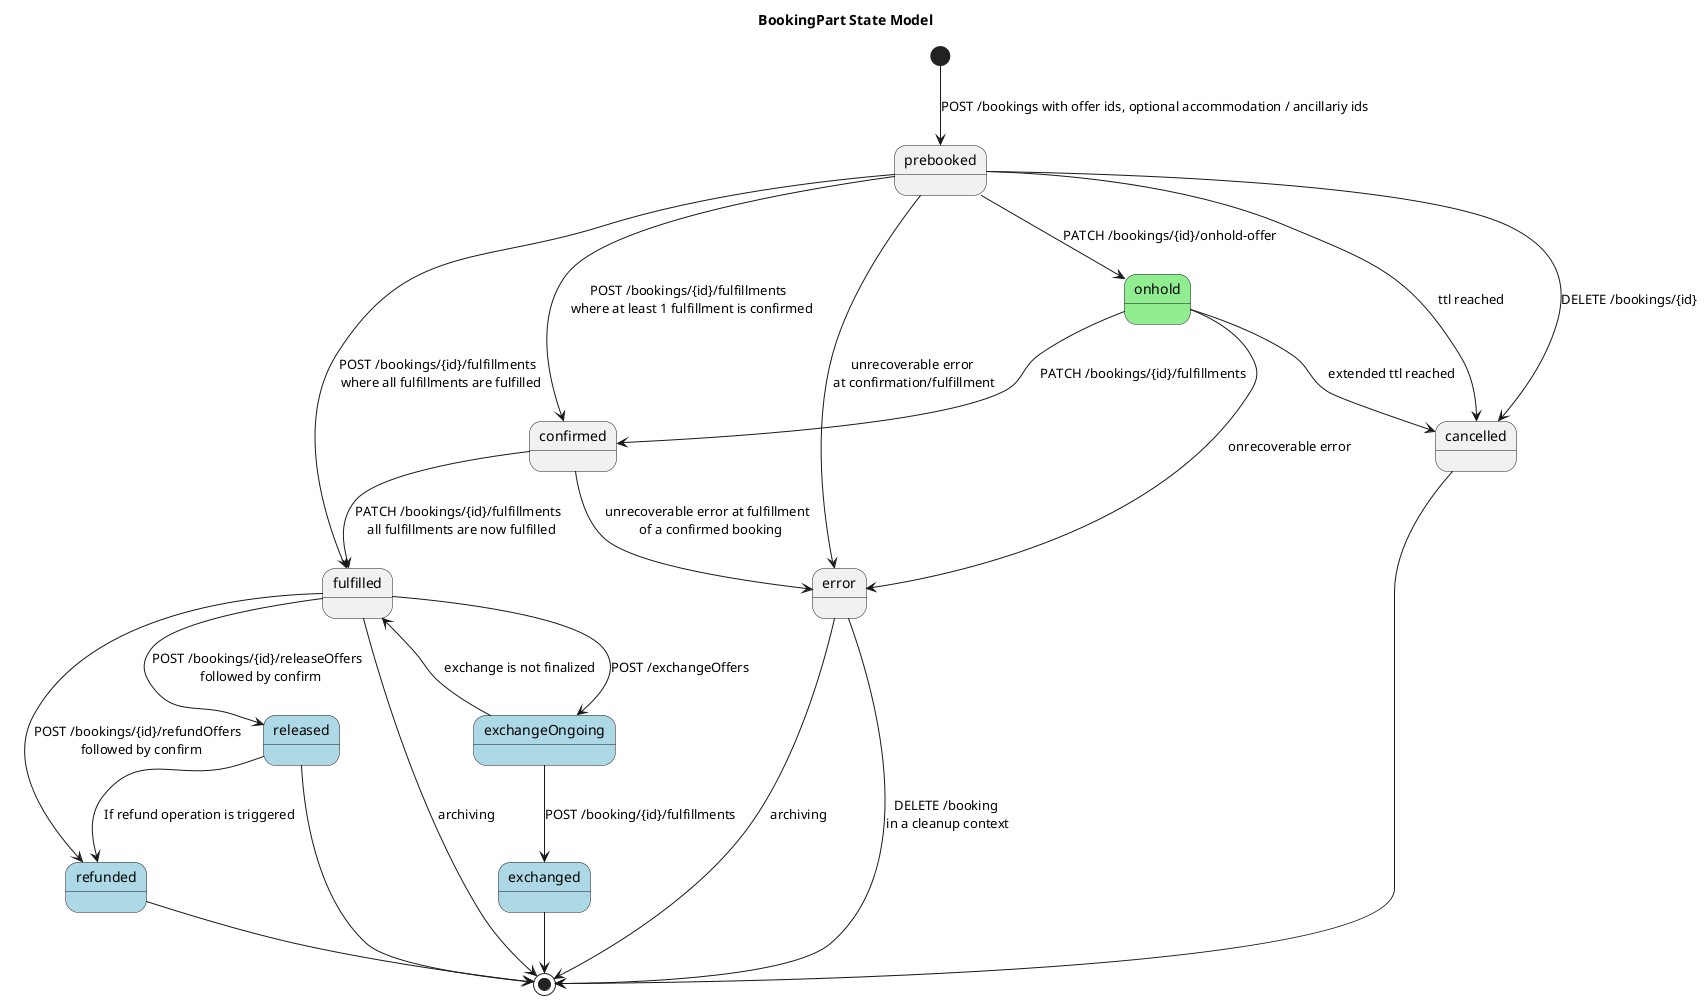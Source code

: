 @startuml

title "BookingPart State Model"

state onhold #LightGreen

state refunded #LightBlue
state released #LightBlue
state exchangeOngoing #LightBlue
state exchanged #LightBlue

[*] --> prebooked : POST /bookings with offer ids, optional accommodation / ancillariy ids
prebooked --> confirmed: POST /bookings/{id}/fulfillments \n where at least 1 fulfillment is confirmed
prebooked --> cancelled: DELETE /bookings/{id}
prebooked --> cancelled: ttl reached
prebooked --> error: unrecoverable error \nat confirmation/fulfillment
prebooked --> fulfilled: POST /bookings/{id}/fulfillments \n where all fulfillments are fulfilled
prebooked --> onhold: PATCH /bookings/{id}/onhold-offer

onhold --> confirmed: PATCH /bookings/{id}/fulfillments
onhold --> cancelled: extended ttl reached
onhold --> error: onrecoverable error 

confirmed --> fulfilled: PATCH /bookings/{id}/fulfillments \n all fulfillments are now fulfilled
confirmed --> error: unrecoverable error at fulfillment \n of a confirmed booking

fulfilled --> refunded: POST /bookings/{id}/refundOffers \n followed by confirm
fulfilled --> exchangeOngoing: POST /exchangeOffers 
fulfilled --> released: POST /bookings/{id}/releaseOffers \n followed by confirm
fulfilled --> [*] : archiving

cancelled --> [*]

refunded --> [*]

exchangeOngoing --> exchanged: POST /booking/{id}/fulfillments
exchangeOngoing --> fulfilled: exchange is not finalized

exchanged --> [*]

released --> refunded: If refund operation is triggered
released --> [*]

error --> [*] : DELETE /booking \nin a cleanup context
error --> [*] : archiving

@enduml

